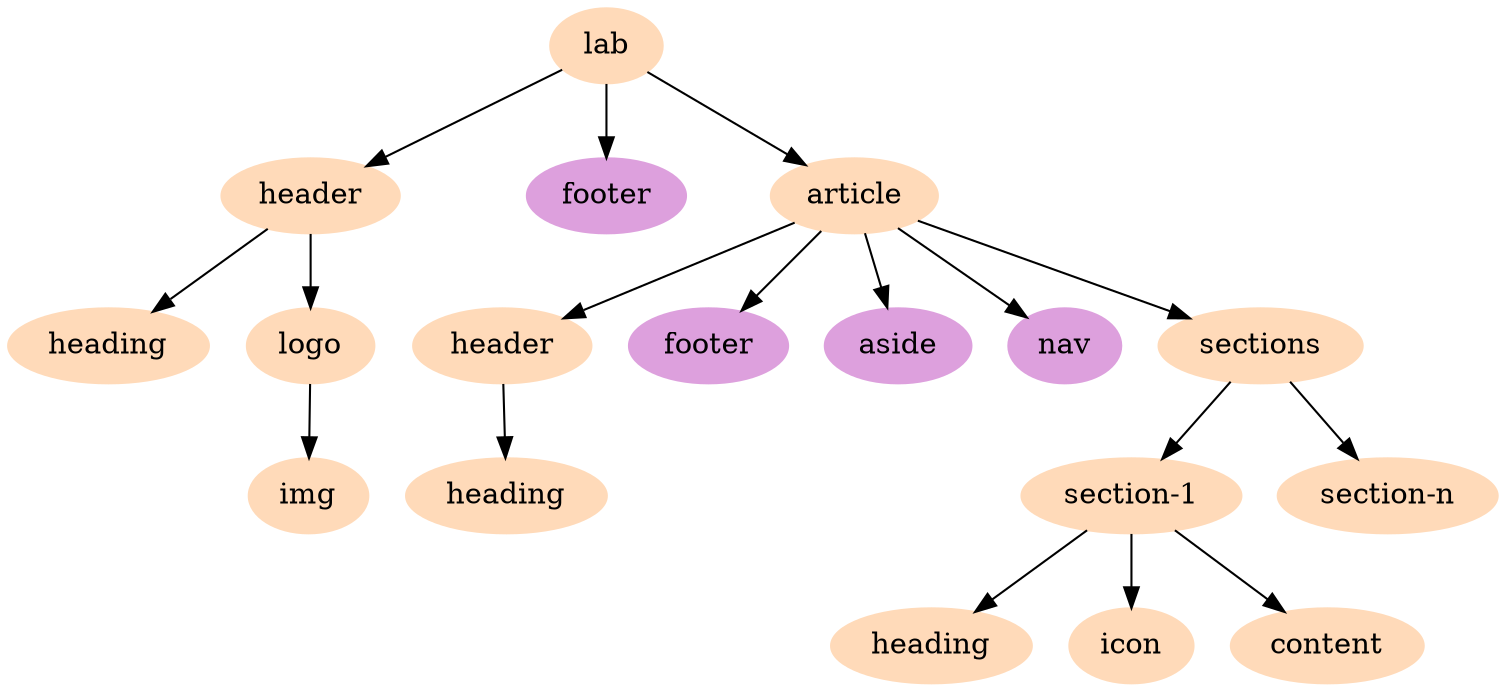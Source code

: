 digraph modules {
	node [style=filled,color="#FFDAB9"];
	

	 "lab-header"      [label="header"];
	 "lab-heading"     [label="heading"];
	 "article-header"  [label="header"];
	 "article-heading" [label="heading"];
	 "section-heading" [label="heading"];

	 "lab-footer"      [label="footer" color="#DDA0DD"];
	 "article-footer"  [label="footer" color="#DDA0DD"];
	 "article-aside"   [label="aside" color="#DDA0DD"];
	 nav               [label="nav" color="#DDA0DD"];

	 lab -> "lab-header";
	 lab -> "lab-footer";
	 lab -> article;


	 "lab-header" -> logo;
         "lab-header" -> "lab-heading";
         logo -> img;

         article -> "article-header";
         article -> nav;
         article -> "article-aside";
         article -> "article-footer";
 	 article -> sections;

         "article-header" -> "article-heading";

	 sections -> "section-1";
	 sections -> "section-n";

	 "section-1" -> icon;
	 "section-1" -> "section-heading";
         "section-1" -> content;

}
	 
	 

